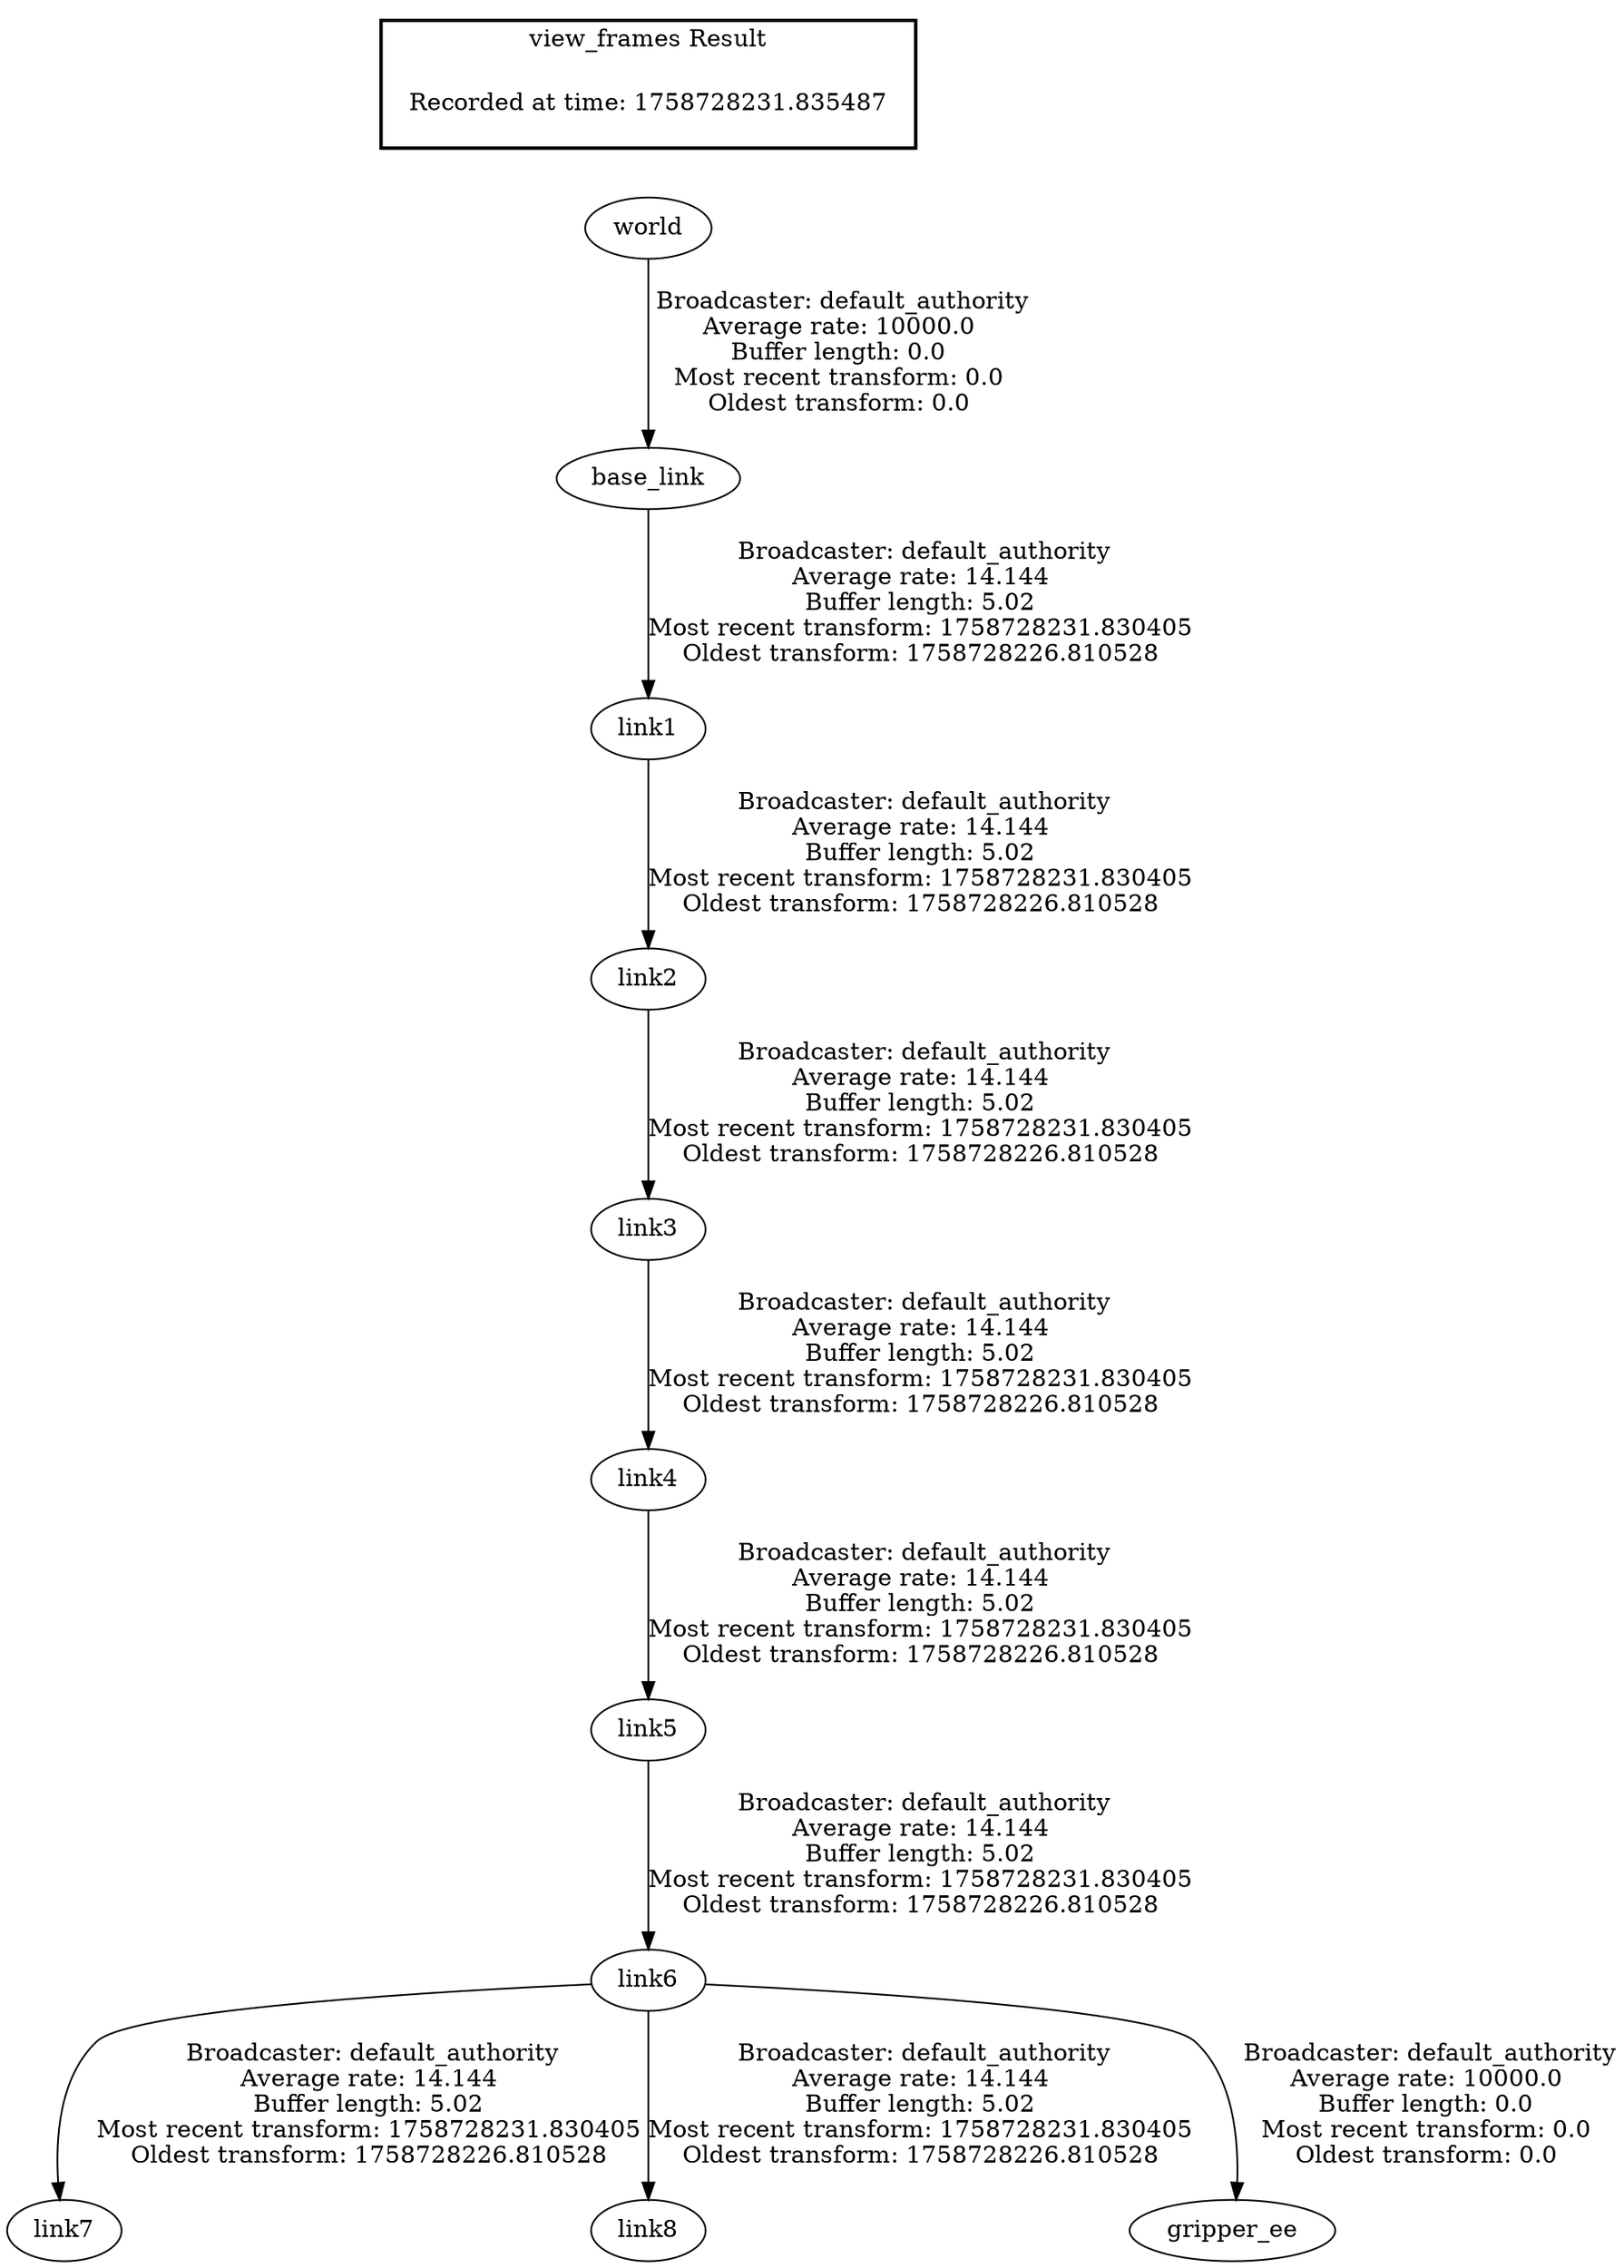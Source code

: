 digraph G {
"base_link" -> "link1"[label=" Broadcaster: default_authority\nAverage rate: 14.144\nBuffer length: 5.02\nMost recent transform: 1758728231.830405\nOldest transform: 1758728226.810528\n"];
"world" -> "base_link"[label=" Broadcaster: default_authority\nAverage rate: 10000.0\nBuffer length: 0.0\nMost recent transform: 0.0\nOldest transform: 0.0\n"];
"link1" -> "link2"[label=" Broadcaster: default_authority\nAverage rate: 14.144\nBuffer length: 5.02\nMost recent transform: 1758728231.830405\nOldest transform: 1758728226.810528\n"];
"link2" -> "link3"[label=" Broadcaster: default_authority\nAverage rate: 14.144\nBuffer length: 5.02\nMost recent transform: 1758728231.830405\nOldest transform: 1758728226.810528\n"];
"link3" -> "link4"[label=" Broadcaster: default_authority\nAverage rate: 14.144\nBuffer length: 5.02\nMost recent transform: 1758728231.830405\nOldest transform: 1758728226.810528\n"];
"link4" -> "link5"[label=" Broadcaster: default_authority\nAverage rate: 14.144\nBuffer length: 5.02\nMost recent transform: 1758728231.830405\nOldest transform: 1758728226.810528\n"];
"link5" -> "link6"[label=" Broadcaster: default_authority\nAverage rate: 14.144\nBuffer length: 5.02\nMost recent transform: 1758728231.830405\nOldest transform: 1758728226.810528\n"];
"link6" -> "link7"[label=" Broadcaster: default_authority\nAverage rate: 14.144\nBuffer length: 5.02\nMost recent transform: 1758728231.830405\nOldest transform: 1758728226.810528\n"];
"link6" -> "link8"[label=" Broadcaster: default_authority\nAverage rate: 14.144\nBuffer length: 5.02\nMost recent transform: 1758728231.830405\nOldest transform: 1758728226.810528\n"];
"link6" -> "gripper_ee"[label=" Broadcaster: default_authority\nAverage rate: 10000.0\nBuffer length: 0.0\nMost recent transform: 0.0\nOldest transform: 0.0\n"];
edge [style=invis];
 subgraph cluster_legend { style=bold; color=black; label ="view_frames Result";
"Recorded at time: 1758728231.835487"[ shape=plaintext ] ;
}->"world";
}